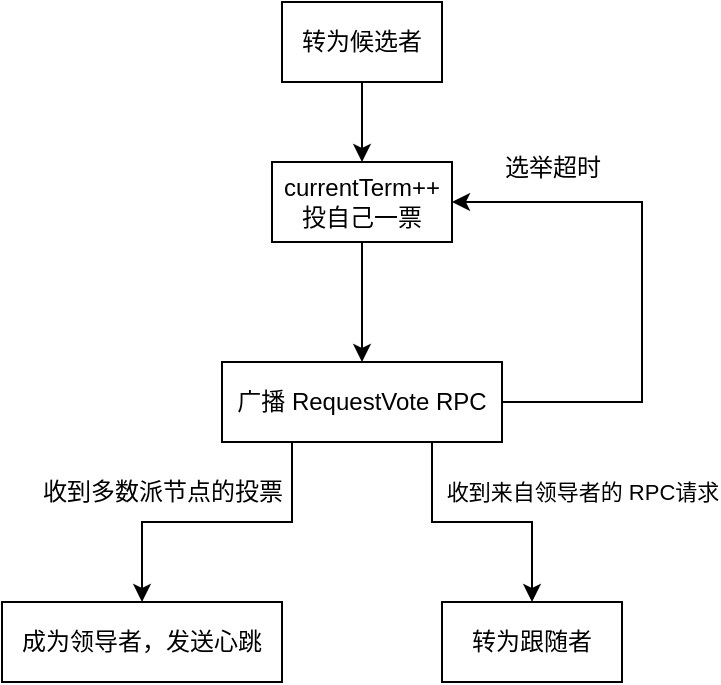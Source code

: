 <mxfile version="24.7.17">
  <diagram id="leHyyaPuebAC05LJhnpK" name="第 1 页">
    <mxGraphModel dx="982" dy="665" grid="1" gridSize="10" guides="1" tooltips="1" connect="1" arrows="1" fold="1" page="1" pageScale="1" pageWidth="827" pageHeight="1169" math="0" shadow="0">
      <root>
        <mxCell id="0" />
        <mxCell id="1" parent="0" />
        <mxCell id="OZiz9f181TXtZBBnhAOY-12" style="edgeStyle=orthogonalEdgeStyle;rounded=0;orthogonalLoop=1;jettySize=auto;html=1;entryX=0.5;entryY=0;entryDx=0;entryDy=0;" edge="1" parent="1" source="OZiz9f181TXtZBBnhAOY-1" target="OZiz9f181TXtZBBnhAOY-2">
          <mxGeometry relative="1" as="geometry" />
        </mxCell>
        <mxCell id="OZiz9f181TXtZBBnhAOY-1" value="转为候选者" style="rounded=0;whiteSpace=wrap;html=1;" vertex="1" parent="1">
          <mxGeometry x="320" y="120" width="80" height="40" as="geometry" />
        </mxCell>
        <mxCell id="OZiz9f181TXtZBBnhAOY-13" style="edgeStyle=orthogonalEdgeStyle;rounded=0;orthogonalLoop=1;jettySize=auto;html=1;entryX=0.5;entryY=0;entryDx=0;entryDy=0;" edge="1" parent="1" source="OZiz9f181TXtZBBnhAOY-2" target="OZiz9f181TXtZBBnhAOY-3">
          <mxGeometry relative="1" as="geometry" />
        </mxCell>
        <mxCell id="OZiz9f181TXtZBBnhAOY-2" value="currentTerm++&lt;div&gt;投自己一票&lt;/div&gt;" style="rounded=0;whiteSpace=wrap;html=1;" vertex="1" parent="1">
          <mxGeometry x="315" y="200" width="90" height="40" as="geometry" />
        </mxCell>
        <mxCell id="OZiz9f181TXtZBBnhAOY-6" style="edgeStyle=orthogonalEdgeStyle;rounded=0;orthogonalLoop=1;jettySize=auto;html=1;exitX=0.25;exitY=1;exitDx=0;exitDy=0;entryX=0.5;entryY=0;entryDx=0;entryDy=0;" edge="1" parent="1" source="OZiz9f181TXtZBBnhAOY-3" target="OZiz9f181TXtZBBnhAOY-4">
          <mxGeometry relative="1" as="geometry" />
        </mxCell>
        <mxCell id="OZiz9f181TXtZBBnhAOY-7" style="edgeStyle=orthogonalEdgeStyle;rounded=0;orthogonalLoop=1;jettySize=auto;html=1;exitX=0.75;exitY=1;exitDx=0;exitDy=0;entryX=0.5;entryY=0;entryDx=0;entryDy=0;" edge="1" parent="1" source="OZiz9f181TXtZBBnhAOY-3" target="OZiz9f181TXtZBBnhAOY-5">
          <mxGeometry relative="1" as="geometry" />
        </mxCell>
        <mxCell id="OZiz9f181TXtZBBnhAOY-8" value="收到来自领导者的 RPC请求" style="edgeLabel;html=1;align=center;verticalAlign=middle;resizable=0;points=[];" vertex="1" connectable="0" parent="OZiz9f181TXtZBBnhAOY-7">
          <mxGeometry x="-0.615" relative="1" as="geometry">
            <mxPoint x="75" as="offset" />
          </mxGeometry>
        </mxCell>
        <mxCell id="OZiz9f181TXtZBBnhAOY-10" style="edgeStyle=orthogonalEdgeStyle;rounded=0;orthogonalLoop=1;jettySize=auto;html=1;entryX=1;entryY=0.5;entryDx=0;entryDy=0;exitX=1;exitY=0.5;exitDx=0;exitDy=0;" edge="1" parent="1" source="OZiz9f181TXtZBBnhAOY-3" target="OZiz9f181TXtZBBnhAOY-2">
          <mxGeometry relative="1" as="geometry">
            <Array as="points">
              <mxPoint x="500" y="320" />
              <mxPoint x="500" y="220" />
            </Array>
          </mxGeometry>
        </mxCell>
        <mxCell id="OZiz9f181TXtZBBnhAOY-3" value="广播 RequestVote RPC" style="rounded=0;whiteSpace=wrap;html=1;" vertex="1" parent="1">
          <mxGeometry x="290" y="300" width="140" height="40" as="geometry" />
        </mxCell>
        <mxCell id="OZiz9f181TXtZBBnhAOY-4" value="成为领导者，发送心跳" style="rounded=0;whiteSpace=wrap;html=1;" vertex="1" parent="1">
          <mxGeometry x="180" y="420" width="140" height="40" as="geometry" />
        </mxCell>
        <mxCell id="OZiz9f181TXtZBBnhAOY-5" value="转为跟随者" style="rounded=0;whiteSpace=wrap;html=1;" vertex="1" parent="1">
          <mxGeometry x="400" y="420" width="90" height="40" as="geometry" />
        </mxCell>
        <mxCell id="OZiz9f181TXtZBBnhAOY-9" value="收到多数派节点的投票" style="text;html=1;align=center;verticalAlign=middle;resizable=0;points=[];autosize=1;strokeColor=none;fillColor=none;" vertex="1" parent="1">
          <mxGeometry x="190" y="350" width="140" height="30" as="geometry" />
        </mxCell>
        <mxCell id="OZiz9f181TXtZBBnhAOY-11" value="选举超时" style="text;html=1;align=center;verticalAlign=middle;resizable=0;points=[];autosize=1;strokeColor=none;fillColor=none;" vertex="1" parent="1">
          <mxGeometry x="420" y="188" width="70" height="30" as="geometry" />
        </mxCell>
      </root>
    </mxGraphModel>
  </diagram>
</mxfile>

